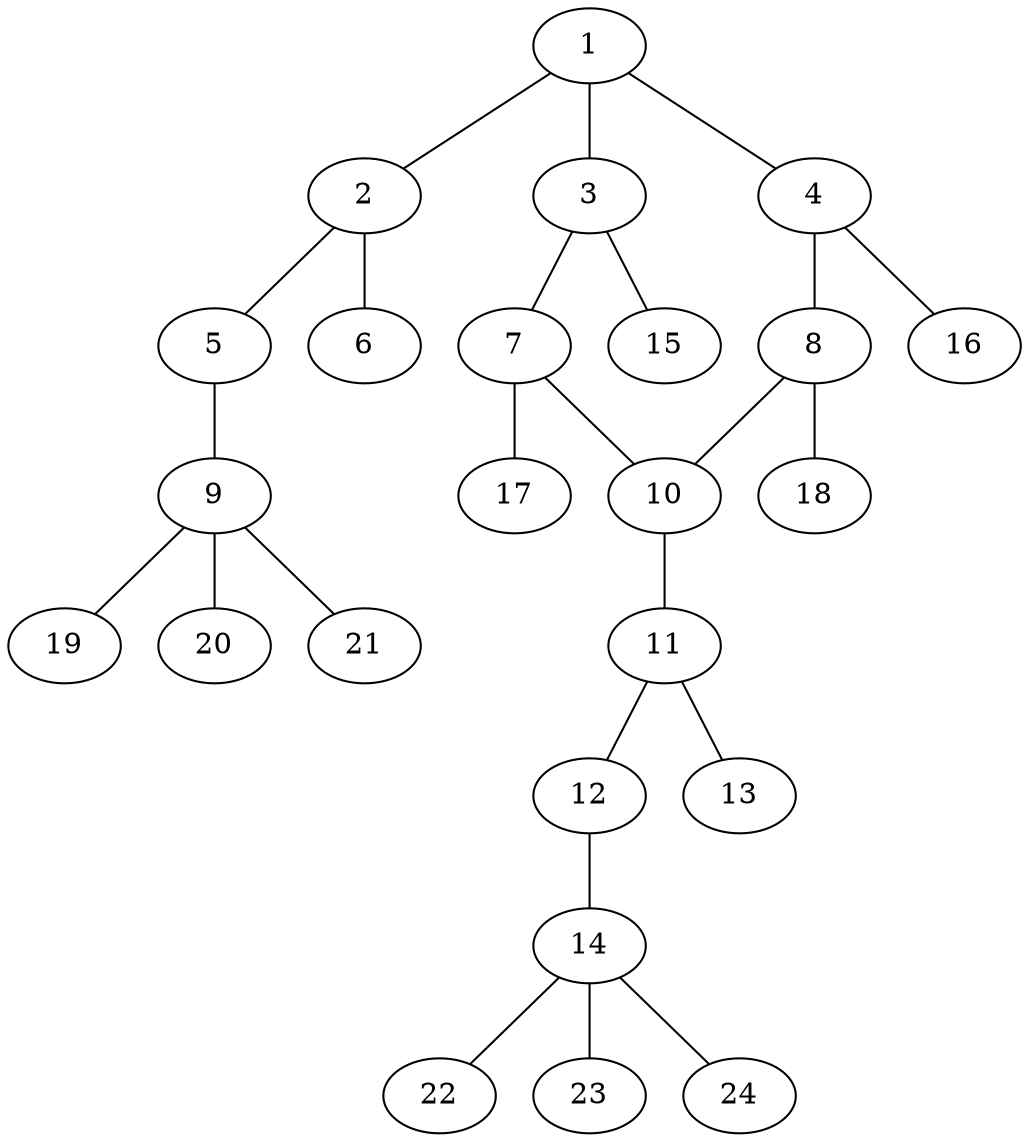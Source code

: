 graph molecule_37 {
	1	 [chem=C];
	2	 [chem=C];
	1 -- 2	 [valence=1];
	3	 [chem=C];
	1 -- 3	 [valence=1];
	4	 [chem=C];
	1 -- 4	 [valence=2];
	5	 [chem=O];
	2 -- 5	 [valence=1];
	6	 [chem=O];
	2 -- 6	 [valence=2];
	7	 [chem=C];
	3 -- 7	 [valence=2];
	15	 [chem=H];
	3 -- 15	 [valence=1];
	8	 [chem=C];
	4 -- 8	 [valence=1];
	16	 [chem=H];
	4 -- 16	 [valence=1];
	9	 [chem=C];
	5 -- 9	 [valence=1];
	10	 [chem=C];
	7 -- 10	 [valence=1];
	17	 [chem=H];
	7 -- 17	 [valence=1];
	8 -- 10	 [valence=2];
	18	 [chem=H];
	8 -- 18	 [valence=1];
	19	 [chem=H];
	9 -- 19	 [valence=1];
	20	 [chem=H];
	9 -- 20	 [valence=1];
	21	 [chem=H];
	9 -- 21	 [valence=1];
	11	 [chem=C];
	10 -- 11	 [valence=1];
	12	 [chem=O];
	11 -- 12	 [valence=1];
	13	 [chem=O];
	11 -- 13	 [valence=2];
	14	 [chem=C];
	12 -- 14	 [valence=1];
	22	 [chem=H];
	14 -- 22	 [valence=1];
	23	 [chem=H];
	14 -- 23	 [valence=1];
	24	 [chem=H];
	14 -- 24	 [valence=1];
}
